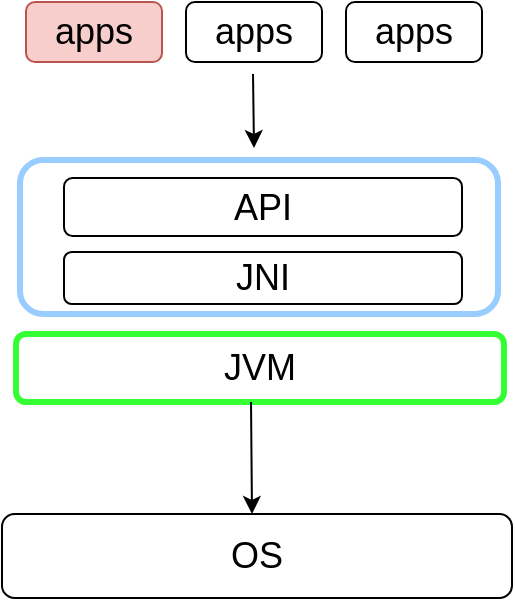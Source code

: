 <mxfile version="15.6.2" type="github">
  <diagram id="-PnuqZff32_y7zkRFcTy" name="Page-1">
    <mxGraphModel dx="1038" dy="580" grid="0" gridSize="10" guides="1" tooltips="1" connect="1" arrows="1" fold="1" page="1" pageScale="1" pageWidth="827" pageHeight="1169" math="0" shadow="0">
      <root>
        <mxCell id="0" />
        <mxCell id="1" parent="0" />
        <mxCell id="8NOdNHVqIXiVDPrWrhHi-1" value="&lt;font style=&quot;font-size: 18px&quot;&gt;apps&lt;/font&gt;" style="rounded=1;whiteSpace=wrap;html=1;fillColor=#f8cecc;strokeColor=#b85450;" vertex="1" parent="1">
          <mxGeometry x="278" y="134" width="68" height="30" as="geometry" />
        </mxCell>
        <mxCell id="8NOdNHVqIXiVDPrWrhHi-2" value="" style="rounded=1;whiteSpace=wrap;html=1;fontSize=18;strokeColor=#99CCFF;strokeWidth=3;" vertex="1" parent="1">
          <mxGeometry x="275" y="213" width="239" height="77" as="geometry" />
        </mxCell>
        <mxCell id="8NOdNHVqIXiVDPrWrhHi-3" value="API" style="rounded=1;whiteSpace=wrap;html=1;fontSize=18;" vertex="1" parent="1">
          <mxGeometry x="297" y="222" width="199" height="29" as="geometry" />
        </mxCell>
        <mxCell id="8NOdNHVqIXiVDPrWrhHi-4" value="JNI" style="rounded=1;whiteSpace=wrap;html=1;fontSize=18;" vertex="1" parent="1">
          <mxGeometry x="297" y="259" width="199" height="26" as="geometry" />
        </mxCell>
        <mxCell id="8NOdNHVqIXiVDPrWrhHi-5" value="JVM" style="rounded=1;whiteSpace=wrap;html=1;fontSize=18;strokeColor=#33FF33;strokeWidth=3;" vertex="1" parent="1">
          <mxGeometry x="273" y="300" width="244" height="34" as="geometry" />
        </mxCell>
        <mxCell id="8NOdNHVqIXiVDPrWrhHi-9" value="" style="endArrow=classic;html=1;rounded=0;fontSize=18;" edge="1" parent="1">
          <mxGeometry width="50" height="50" relative="1" as="geometry">
            <mxPoint x="390.5" y="334" as="sourcePoint" />
            <mxPoint x="391" y="390" as="targetPoint" />
          </mxGeometry>
        </mxCell>
        <mxCell id="8NOdNHVqIXiVDPrWrhHi-10" value="OS" style="rounded=1;whiteSpace=wrap;html=1;fontSize=18;" vertex="1" parent="1">
          <mxGeometry x="266" y="390" width="255" height="42" as="geometry" />
        </mxCell>
        <mxCell id="8NOdNHVqIXiVDPrWrhHi-12" value="&lt;font style=&quot;font-size: 18px&quot;&gt;apps&lt;/font&gt;" style="rounded=1;whiteSpace=wrap;html=1;" vertex="1" parent="1">
          <mxGeometry x="358" y="134" width="68" height="30" as="geometry" />
        </mxCell>
        <mxCell id="8NOdNHVqIXiVDPrWrhHi-13" value="&lt;font style=&quot;font-size: 18px&quot;&gt;apps&lt;/font&gt;" style="rounded=1;whiteSpace=wrap;html=1;" vertex="1" parent="1">
          <mxGeometry x="438" y="134" width="68" height="30" as="geometry" />
        </mxCell>
        <mxCell id="8NOdNHVqIXiVDPrWrhHi-18" value="" style="endArrow=classic;html=1;rounded=0;fontSize=18;" edge="1" parent="1">
          <mxGeometry width="50" height="50" relative="1" as="geometry">
            <mxPoint x="391.5" y="170" as="sourcePoint" />
            <mxPoint x="392" y="207" as="targetPoint" />
            <Array as="points">
              <mxPoint x="392" y="170" />
            </Array>
          </mxGeometry>
        </mxCell>
      </root>
    </mxGraphModel>
  </diagram>
</mxfile>
